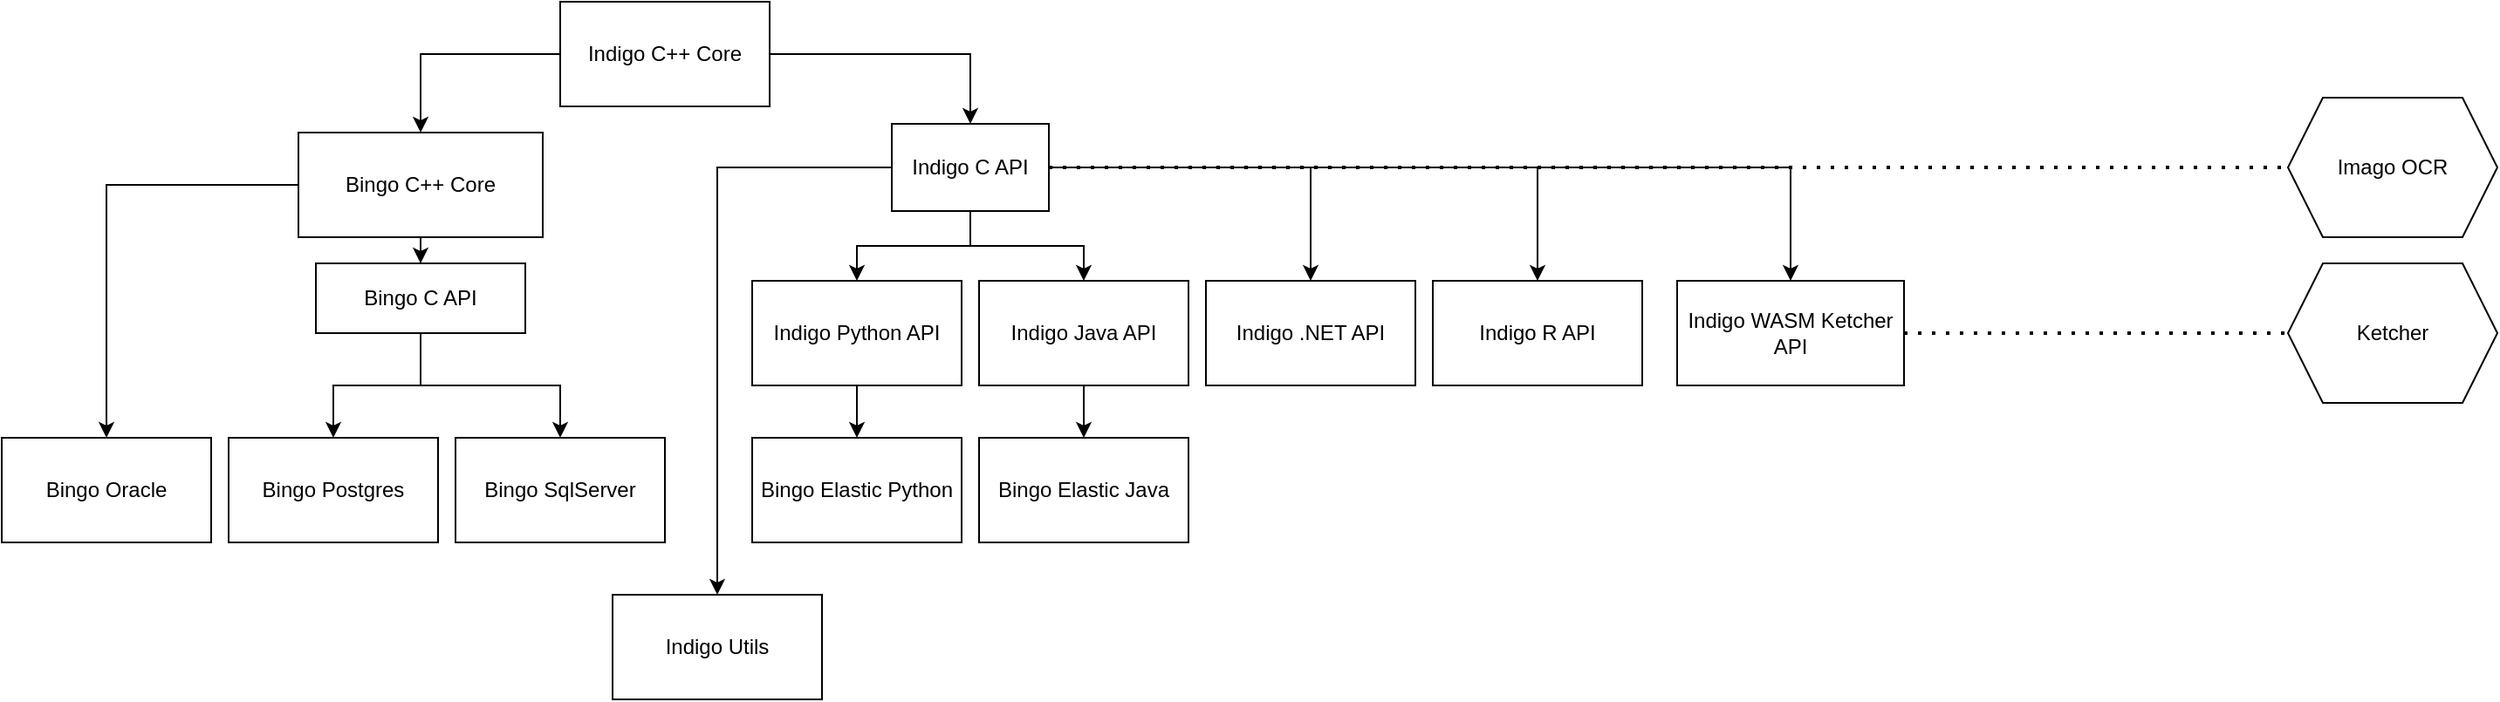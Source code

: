 <mxfile version="14.2.7" type="github">
  <diagram id="R2lEEEUBdFMjLlhIrx00" name="Page-1">
    <mxGraphModel dx="1878" dy="860" grid="1" gridSize="10" guides="1" tooltips="1" connect="1" arrows="1" fold="1" page="1" pageScale="1" pageWidth="850" pageHeight="1100" math="0" shadow="0" extFonts="Permanent Marker^https://fonts.googleapis.com/css?family=Permanent+Marker">
      <root>
        <mxCell id="0" />
        <mxCell id="1" parent="0" />
        <mxCell id="kdWr9ali9SnOY6jRfez1-14" style="edgeStyle=orthogonalEdgeStyle;rounded=0;orthogonalLoop=1;jettySize=auto;html=1;" edge="1" parent="1" source="kdWr9ali9SnOY6jRfez1-1" target="kdWr9ali9SnOY6jRfez1-2">
          <mxGeometry relative="1" as="geometry" />
        </mxCell>
        <mxCell id="kdWr9ali9SnOY6jRfez1-17" style="edgeStyle=orthogonalEdgeStyle;rounded=0;orthogonalLoop=1;jettySize=auto;html=1;" edge="1" parent="1" source="kdWr9ali9SnOY6jRfez1-1" target="kdWr9ali9SnOY6jRfez1-15">
          <mxGeometry relative="1" as="geometry" />
        </mxCell>
        <mxCell id="kdWr9ali9SnOY6jRfez1-1" value="Indigo C++ Core" style="rounded=0;whiteSpace=wrap;html=1;" vertex="1" parent="1">
          <mxGeometry x="330" y="40" width="120" height="60" as="geometry" />
        </mxCell>
        <mxCell id="kdWr9ali9SnOY6jRfez1-6" style="edgeStyle=orthogonalEdgeStyle;rounded=0;orthogonalLoop=1;jettySize=auto;html=1;" edge="1" parent="1" source="kdWr9ali9SnOY6jRfez1-2" target="kdWr9ali9SnOY6jRfez1-4">
          <mxGeometry relative="1" as="geometry" />
        </mxCell>
        <mxCell id="kdWr9ali9SnOY6jRfez1-8" style="edgeStyle=orthogonalEdgeStyle;rounded=0;orthogonalLoop=1;jettySize=auto;html=1;entryX=0.5;entryY=0;entryDx=0;entryDy=0;" edge="1" parent="1" source="kdWr9ali9SnOY6jRfez1-2" target="kdWr9ali9SnOY6jRfez1-3">
          <mxGeometry relative="1" as="geometry" />
        </mxCell>
        <mxCell id="kdWr9ali9SnOY6jRfez1-2" value="Bingo C++ Core" style="rounded=0;whiteSpace=wrap;html=1;" vertex="1" parent="1">
          <mxGeometry x="180" y="115" width="140" height="60" as="geometry" />
        </mxCell>
        <mxCell id="kdWr9ali9SnOY6jRfez1-12" style="edgeStyle=orthogonalEdgeStyle;rounded=0;orthogonalLoop=1;jettySize=auto;html=1;entryX=0.5;entryY=0;entryDx=0;entryDy=0;" edge="1" parent="1" source="kdWr9ali9SnOY6jRfez1-3" target="kdWr9ali9SnOY6jRfez1-10">
          <mxGeometry relative="1" as="geometry" />
        </mxCell>
        <mxCell id="kdWr9ali9SnOY6jRfez1-13" style="edgeStyle=orthogonalEdgeStyle;rounded=0;orthogonalLoop=1;jettySize=auto;html=1;" edge="1" parent="1" source="kdWr9ali9SnOY6jRfez1-3" target="kdWr9ali9SnOY6jRfez1-11">
          <mxGeometry relative="1" as="geometry" />
        </mxCell>
        <mxCell id="kdWr9ali9SnOY6jRfez1-3" value="Bingo C API" style="rounded=0;whiteSpace=wrap;html=1;" vertex="1" parent="1">
          <mxGeometry x="190" y="190" width="120" height="40" as="geometry" />
        </mxCell>
        <mxCell id="kdWr9ali9SnOY6jRfez1-4" value="Bingo Oracle" style="rounded=0;whiteSpace=wrap;html=1;" vertex="1" parent="1">
          <mxGeometry x="10" y="290" width="120" height="60" as="geometry" />
        </mxCell>
        <mxCell id="kdWr9ali9SnOY6jRfez1-9" style="edgeStyle=orthogonalEdgeStyle;rounded=0;orthogonalLoop=1;jettySize=auto;html=1;exitX=0.5;exitY=1;exitDx=0;exitDy=0;" edge="1" parent="1" source="kdWr9ali9SnOY6jRfez1-3" target="kdWr9ali9SnOY6jRfez1-3">
          <mxGeometry relative="1" as="geometry" />
        </mxCell>
        <mxCell id="kdWr9ali9SnOY6jRfez1-10" value="Bingo Postgres" style="rounded=0;whiteSpace=wrap;html=1;" vertex="1" parent="1">
          <mxGeometry x="140" y="290" width="120" height="60" as="geometry" />
        </mxCell>
        <mxCell id="kdWr9ali9SnOY6jRfez1-11" value="Bingo SqlServer&lt;br&gt;" style="rounded=0;whiteSpace=wrap;html=1;" vertex="1" parent="1">
          <mxGeometry x="270" y="290" width="120" height="60" as="geometry" />
        </mxCell>
        <mxCell id="kdWr9ali9SnOY6jRfez1-22" style="edgeStyle=orthogonalEdgeStyle;rounded=0;orthogonalLoop=1;jettySize=auto;html=1;entryX=0.5;entryY=0;entryDx=0;entryDy=0;" edge="1" parent="1" source="kdWr9ali9SnOY6jRfez1-15" target="kdWr9ali9SnOY6jRfez1-20">
          <mxGeometry relative="1" as="geometry" />
        </mxCell>
        <mxCell id="kdWr9ali9SnOY6jRfez1-24" style="edgeStyle=orthogonalEdgeStyle;rounded=0;orthogonalLoop=1;jettySize=auto;html=1;" edge="1" parent="1" source="kdWr9ali9SnOY6jRfez1-15" target="kdWr9ali9SnOY6jRfez1-21">
          <mxGeometry relative="1" as="geometry" />
        </mxCell>
        <mxCell id="kdWr9ali9SnOY6jRfez1-28" style="edgeStyle=orthogonalEdgeStyle;rounded=0;orthogonalLoop=1;jettySize=auto;html=1;entryX=0.5;entryY=0;entryDx=0;entryDy=0;" edge="1" parent="1" source="kdWr9ali9SnOY6jRfez1-15" target="kdWr9ali9SnOY6jRfez1-25">
          <mxGeometry relative="1" as="geometry" />
        </mxCell>
        <mxCell id="kdWr9ali9SnOY6jRfez1-32" style="edgeStyle=orthogonalEdgeStyle;rounded=0;orthogonalLoop=1;jettySize=auto;html=1;" edge="1" parent="1" source="kdWr9ali9SnOY6jRfez1-15" target="kdWr9ali9SnOY6jRfez1-29">
          <mxGeometry relative="1" as="geometry" />
        </mxCell>
        <mxCell id="kdWr9ali9SnOY6jRfez1-33" style="edgeStyle=orthogonalEdgeStyle;rounded=0;orthogonalLoop=1;jettySize=auto;html=1;entryX=0.5;entryY=0;entryDx=0;entryDy=0;" edge="1" parent="1" source="kdWr9ali9SnOY6jRfez1-15" target="kdWr9ali9SnOY6jRfez1-30">
          <mxGeometry relative="1" as="geometry" />
        </mxCell>
        <mxCell id="kdWr9ali9SnOY6jRfez1-47" style="edgeStyle=orthogonalEdgeStyle;rounded=0;orthogonalLoop=1;jettySize=auto;html=1;" edge="1" parent="1" source="kdWr9ali9SnOY6jRfez1-15" target="kdWr9ali9SnOY6jRfez1-46">
          <mxGeometry relative="1" as="geometry" />
        </mxCell>
        <mxCell id="kdWr9ali9SnOY6jRfez1-15" value="Indigo C API" style="rounded=0;whiteSpace=wrap;html=1;" vertex="1" parent="1">
          <mxGeometry x="520" y="110" width="90" height="50" as="geometry" />
        </mxCell>
        <mxCell id="kdWr9ali9SnOY6jRfez1-18" style="edgeStyle=orthogonalEdgeStyle;rounded=0;orthogonalLoop=1;jettySize=auto;html=1;exitX=0.5;exitY=1;exitDx=0;exitDy=0;" edge="1" parent="1" source="kdWr9ali9SnOY6jRfez1-15" target="kdWr9ali9SnOY6jRfez1-15">
          <mxGeometry relative="1" as="geometry" />
        </mxCell>
        <mxCell id="kdWr9ali9SnOY6jRfez1-44" style="edgeStyle=orthogonalEdgeStyle;rounded=0;orthogonalLoop=1;jettySize=auto;html=1;" edge="1" parent="1" source="kdWr9ali9SnOY6jRfez1-20" target="kdWr9ali9SnOY6jRfez1-42">
          <mxGeometry relative="1" as="geometry" />
        </mxCell>
        <mxCell id="kdWr9ali9SnOY6jRfez1-20" value="Indigo Python API" style="rounded=0;whiteSpace=wrap;html=1;" vertex="1" parent="1">
          <mxGeometry x="440" y="200" width="120" height="60" as="geometry" />
        </mxCell>
        <mxCell id="kdWr9ali9SnOY6jRfez1-45" style="edgeStyle=orthogonalEdgeStyle;rounded=0;orthogonalLoop=1;jettySize=auto;html=1;entryX=0.5;entryY=0;entryDx=0;entryDy=0;" edge="1" parent="1" source="kdWr9ali9SnOY6jRfez1-21" target="kdWr9ali9SnOY6jRfez1-43">
          <mxGeometry relative="1" as="geometry" />
        </mxCell>
        <mxCell id="kdWr9ali9SnOY6jRfez1-21" value="Indigo Java API" style="rounded=0;whiteSpace=wrap;html=1;" vertex="1" parent="1">
          <mxGeometry x="570" y="200" width="120" height="60" as="geometry" />
        </mxCell>
        <mxCell id="kdWr9ali9SnOY6jRfez1-25" value="Indigo .NET API" style="rounded=0;whiteSpace=wrap;html=1;" vertex="1" parent="1">
          <mxGeometry x="700" y="200" width="120" height="60" as="geometry" />
        </mxCell>
        <mxCell id="kdWr9ali9SnOY6jRfez1-29" value="Indigo R API" style="rounded=0;whiteSpace=wrap;html=1;" vertex="1" parent="1">
          <mxGeometry x="830" y="200" width="120" height="60" as="geometry" />
        </mxCell>
        <mxCell id="kdWr9ali9SnOY6jRfez1-30" value="Indigo WASM Ketcher API" style="rounded=0;whiteSpace=wrap;html=1;" vertex="1" parent="1">
          <mxGeometry x="970" y="200" width="130" height="60" as="geometry" />
        </mxCell>
        <mxCell id="kdWr9ali9SnOY6jRfez1-35" value="Ketcher" style="shape=hexagon;perimeter=hexagonPerimeter2;whiteSpace=wrap;html=1;fixedSize=1;" vertex="1" parent="1">
          <mxGeometry x="1320" y="190" width="120" height="80" as="geometry" />
        </mxCell>
        <mxCell id="kdWr9ali9SnOY6jRfez1-40" value="Imago OCR" style="shape=hexagon;perimeter=hexagonPerimeter2;whiteSpace=wrap;html=1;fixedSize=1;" vertex="1" parent="1">
          <mxGeometry x="1320" y="95" width="120" height="80" as="geometry" />
        </mxCell>
        <mxCell id="kdWr9ali9SnOY6jRfez1-42" value="Bingo Elastic Python" style="rounded=0;whiteSpace=wrap;html=1;" vertex="1" parent="1">
          <mxGeometry x="440" y="290" width="120" height="60" as="geometry" />
        </mxCell>
        <mxCell id="kdWr9ali9SnOY6jRfez1-43" value="Bingo Elastic Java" style="rounded=0;whiteSpace=wrap;html=1;" vertex="1" parent="1">
          <mxGeometry x="570" y="290" width="120" height="60" as="geometry" />
        </mxCell>
        <mxCell id="kdWr9ali9SnOY6jRfez1-46" value="Indigo Utils" style="whiteSpace=wrap;html=1;" vertex="1" parent="1">
          <mxGeometry x="360" y="380" width="120" height="60" as="geometry" />
        </mxCell>
        <mxCell id="kdWr9ali9SnOY6jRfez1-49" value="" style="endArrow=none;dashed=1;html=1;dashPattern=1 3;strokeWidth=2;exitX=1;exitY=0.5;exitDx=0;exitDy=0;" edge="1" parent="1" source="kdWr9ali9SnOY6jRfez1-15" target="kdWr9ali9SnOY6jRfez1-40">
          <mxGeometry width="50" height="50" relative="1" as="geometry">
            <mxPoint x="1080" y="210" as="sourcePoint" />
            <mxPoint x="1130" y="160" as="targetPoint" />
          </mxGeometry>
        </mxCell>
        <mxCell id="kdWr9ali9SnOY6jRfez1-50" value="" style="endArrow=none;dashed=1;html=1;dashPattern=1 3;strokeWidth=2;exitX=1;exitY=0.5;exitDx=0;exitDy=0;entryX=0;entryY=0.5;entryDx=0;entryDy=0;" edge="1" parent="1" source="kdWr9ali9SnOY6jRfez1-30" target="kdWr9ali9SnOY6jRfez1-35">
          <mxGeometry width="50" height="50" relative="1" as="geometry">
            <mxPoint x="1080" y="210" as="sourcePoint" />
            <mxPoint x="1130" y="160" as="targetPoint" />
          </mxGeometry>
        </mxCell>
      </root>
    </mxGraphModel>
  </diagram>
</mxfile>
